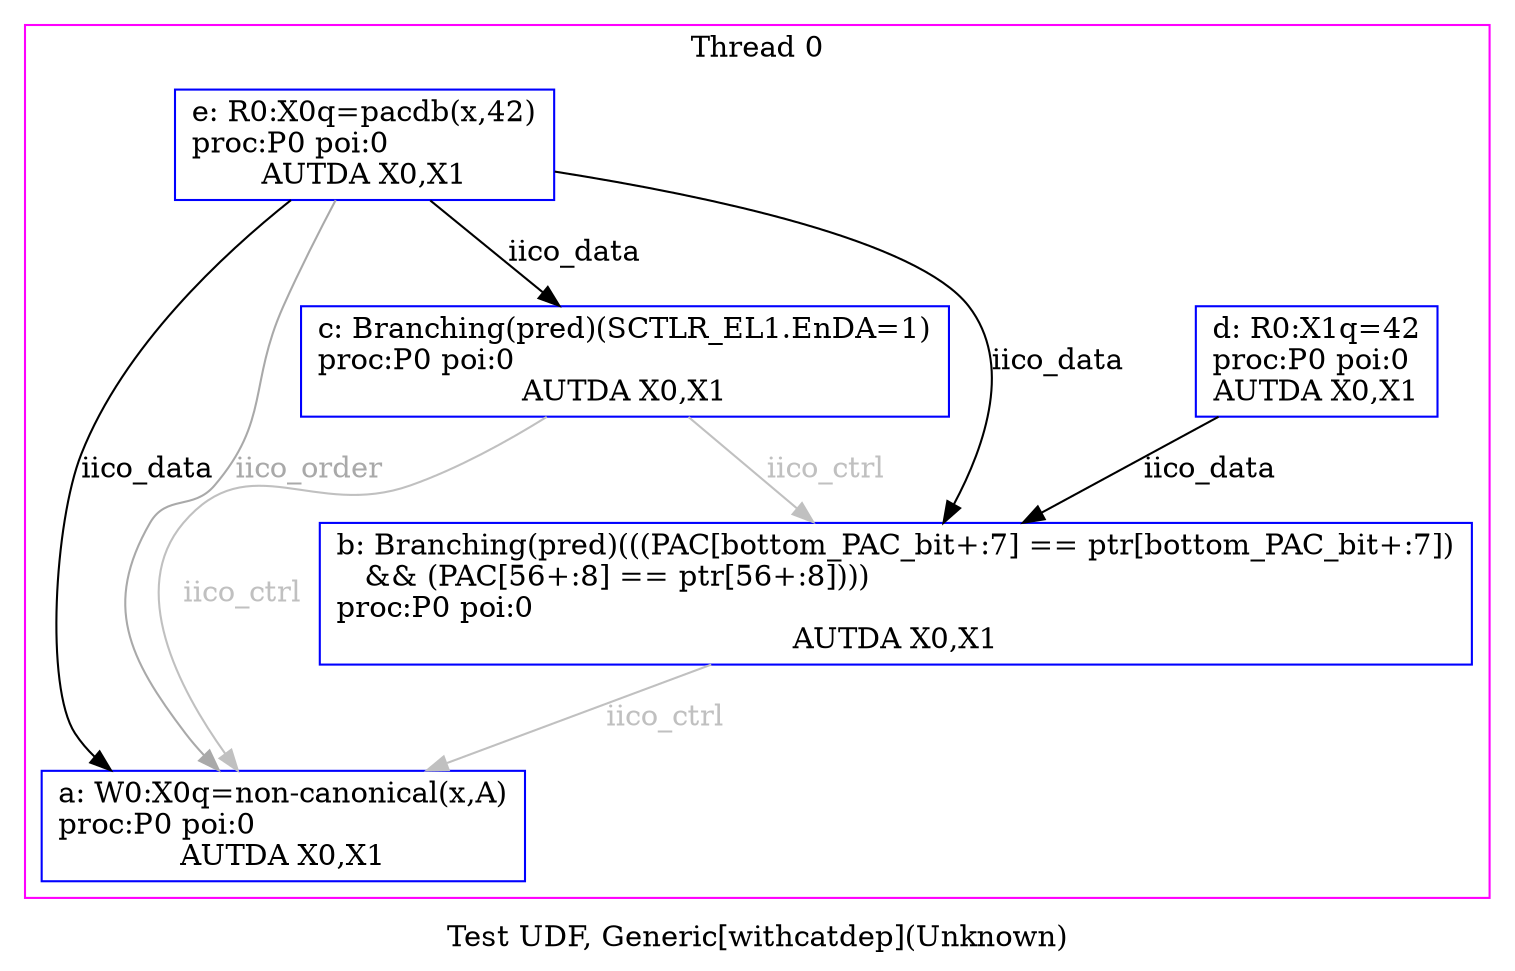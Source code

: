 digraph G {


/* legend */
label="Test UDF, Generic[withcatdep](Unknown)";


/* the unlocked events */
subgraph cluster_proc0 { rank=sink; label = "Thread 0"; color=magenta; shape=box;
eiid0 [label="a: W0:X0q=non-canonical(x,A)\lproc:P0 poi:0\lAUTDA X0,X1", shape="box", color="blue"];
eiid1 [label="b: Branching(pred)(((PAC[bottom_PAC_bit+:7] == ptr[bottom_PAC_bit+:7])
   && (PAC[56+:8] == ptr[56+:8])))\lproc:P0 poi:0\lAUTDA X0,X1", shape="box", color="blue"];
eiid2 [label="c: Branching(pred)(SCTLR_EL1.EnDA=1)\lproc:P0 poi:0\lAUTDA X0,X1", shape="box", color="blue"];
eiid3 [label="d: R0:X1q=42\lproc:P0 poi:0\lAUTDA X0,X1", shape="box", color="blue"];
eiid4 [label="e: R0:X0q=pacdb(x,42)\lproc:P0 poi:0\lAUTDA X0,X1", shape="box", color="blue"];
}

/* the intra_causality_data edges */

eiid3 -> eiid1 [label="iico_data", color="black", fontcolor="black"];
eiid4 -> eiid0 [label="iico_data", color="black", fontcolor="black"];
eiid4 -> eiid1 [label="iico_data", color="black", fontcolor="black"];
eiid4 -> eiid2 [label="iico_data", color="black", fontcolor="black"];

/* the intra_causality_control edges */
eiid1 -> eiid0 [label="iico_ctrl", color="grey", fontcolor="grey"];
eiid2 -> eiid0 [label="iico_ctrl", color="grey", fontcolor="grey"];
eiid2 -> eiid1 [label="iico_ctrl", color="grey", fontcolor="grey"];
eiid4 -> eiid0 [label="iico_order", color="darkgrey", fontcolor="darkgrey"];
}
